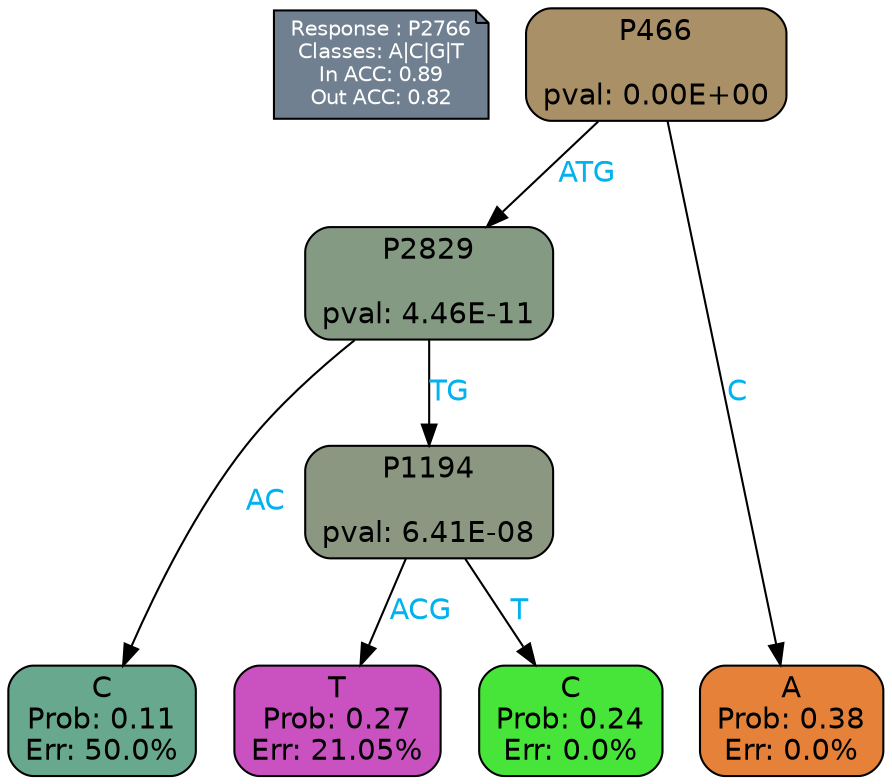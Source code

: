 digraph Tree {
node [shape=box, style="filled, rounded", color="black", fontname=helvetica] ;
graph [ranksep=equally, splines=polylines, bgcolor=transparent, dpi=600] ;
edge [fontname=helvetica] ;
LEGEND [label="Response : P2766
Classes: A|C|G|T
In ACC: 0.89
Out ACC: 0.82
",shape=note,align=left,style=filled,fillcolor="slategray",fontcolor="white",fontsize=10];1 [label="P466

pval: 0.00E+00", fillcolor="#a99067"] ;
2 [label="P2829

pval: 4.46E-11", fillcolor="#859a83"] ;
3 [label="C
Prob: 0.11
Err: 50.0%", fillcolor="#67a88f"] ;
4 [label="P1194

pval: 6.41E-08", fillcolor="#8b9780"] ;
5 [label="T
Prob: 0.27
Err: 21.05%", fillcolor="#c952c0"] ;
6 [label="C
Prob: 0.24
Err: 0.0%", fillcolor="#47e539"] ;
7 [label="A
Prob: 0.38
Err: 0.0%", fillcolor="#e58139"] ;
1 -> 2 [label="ATG",fontcolor=deepskyblue2] ;
1 -> 7 [label="C",fontcolor=deepskyblue2] ;
2 -> 3 [label="AC",fontcolor=deepskyblue2] ;
2 -> 4 [label="TG",fontcolor=deepskyblue2] ;
4 -> 5 [label="ACG",fontcolor=deepskyblue2] ;
4 -> 6 [label="T",fontcolor=deepskyblue2] ;
{rank = same; 3;5;6;7;}{rank = same; LEGEND;1;}}
